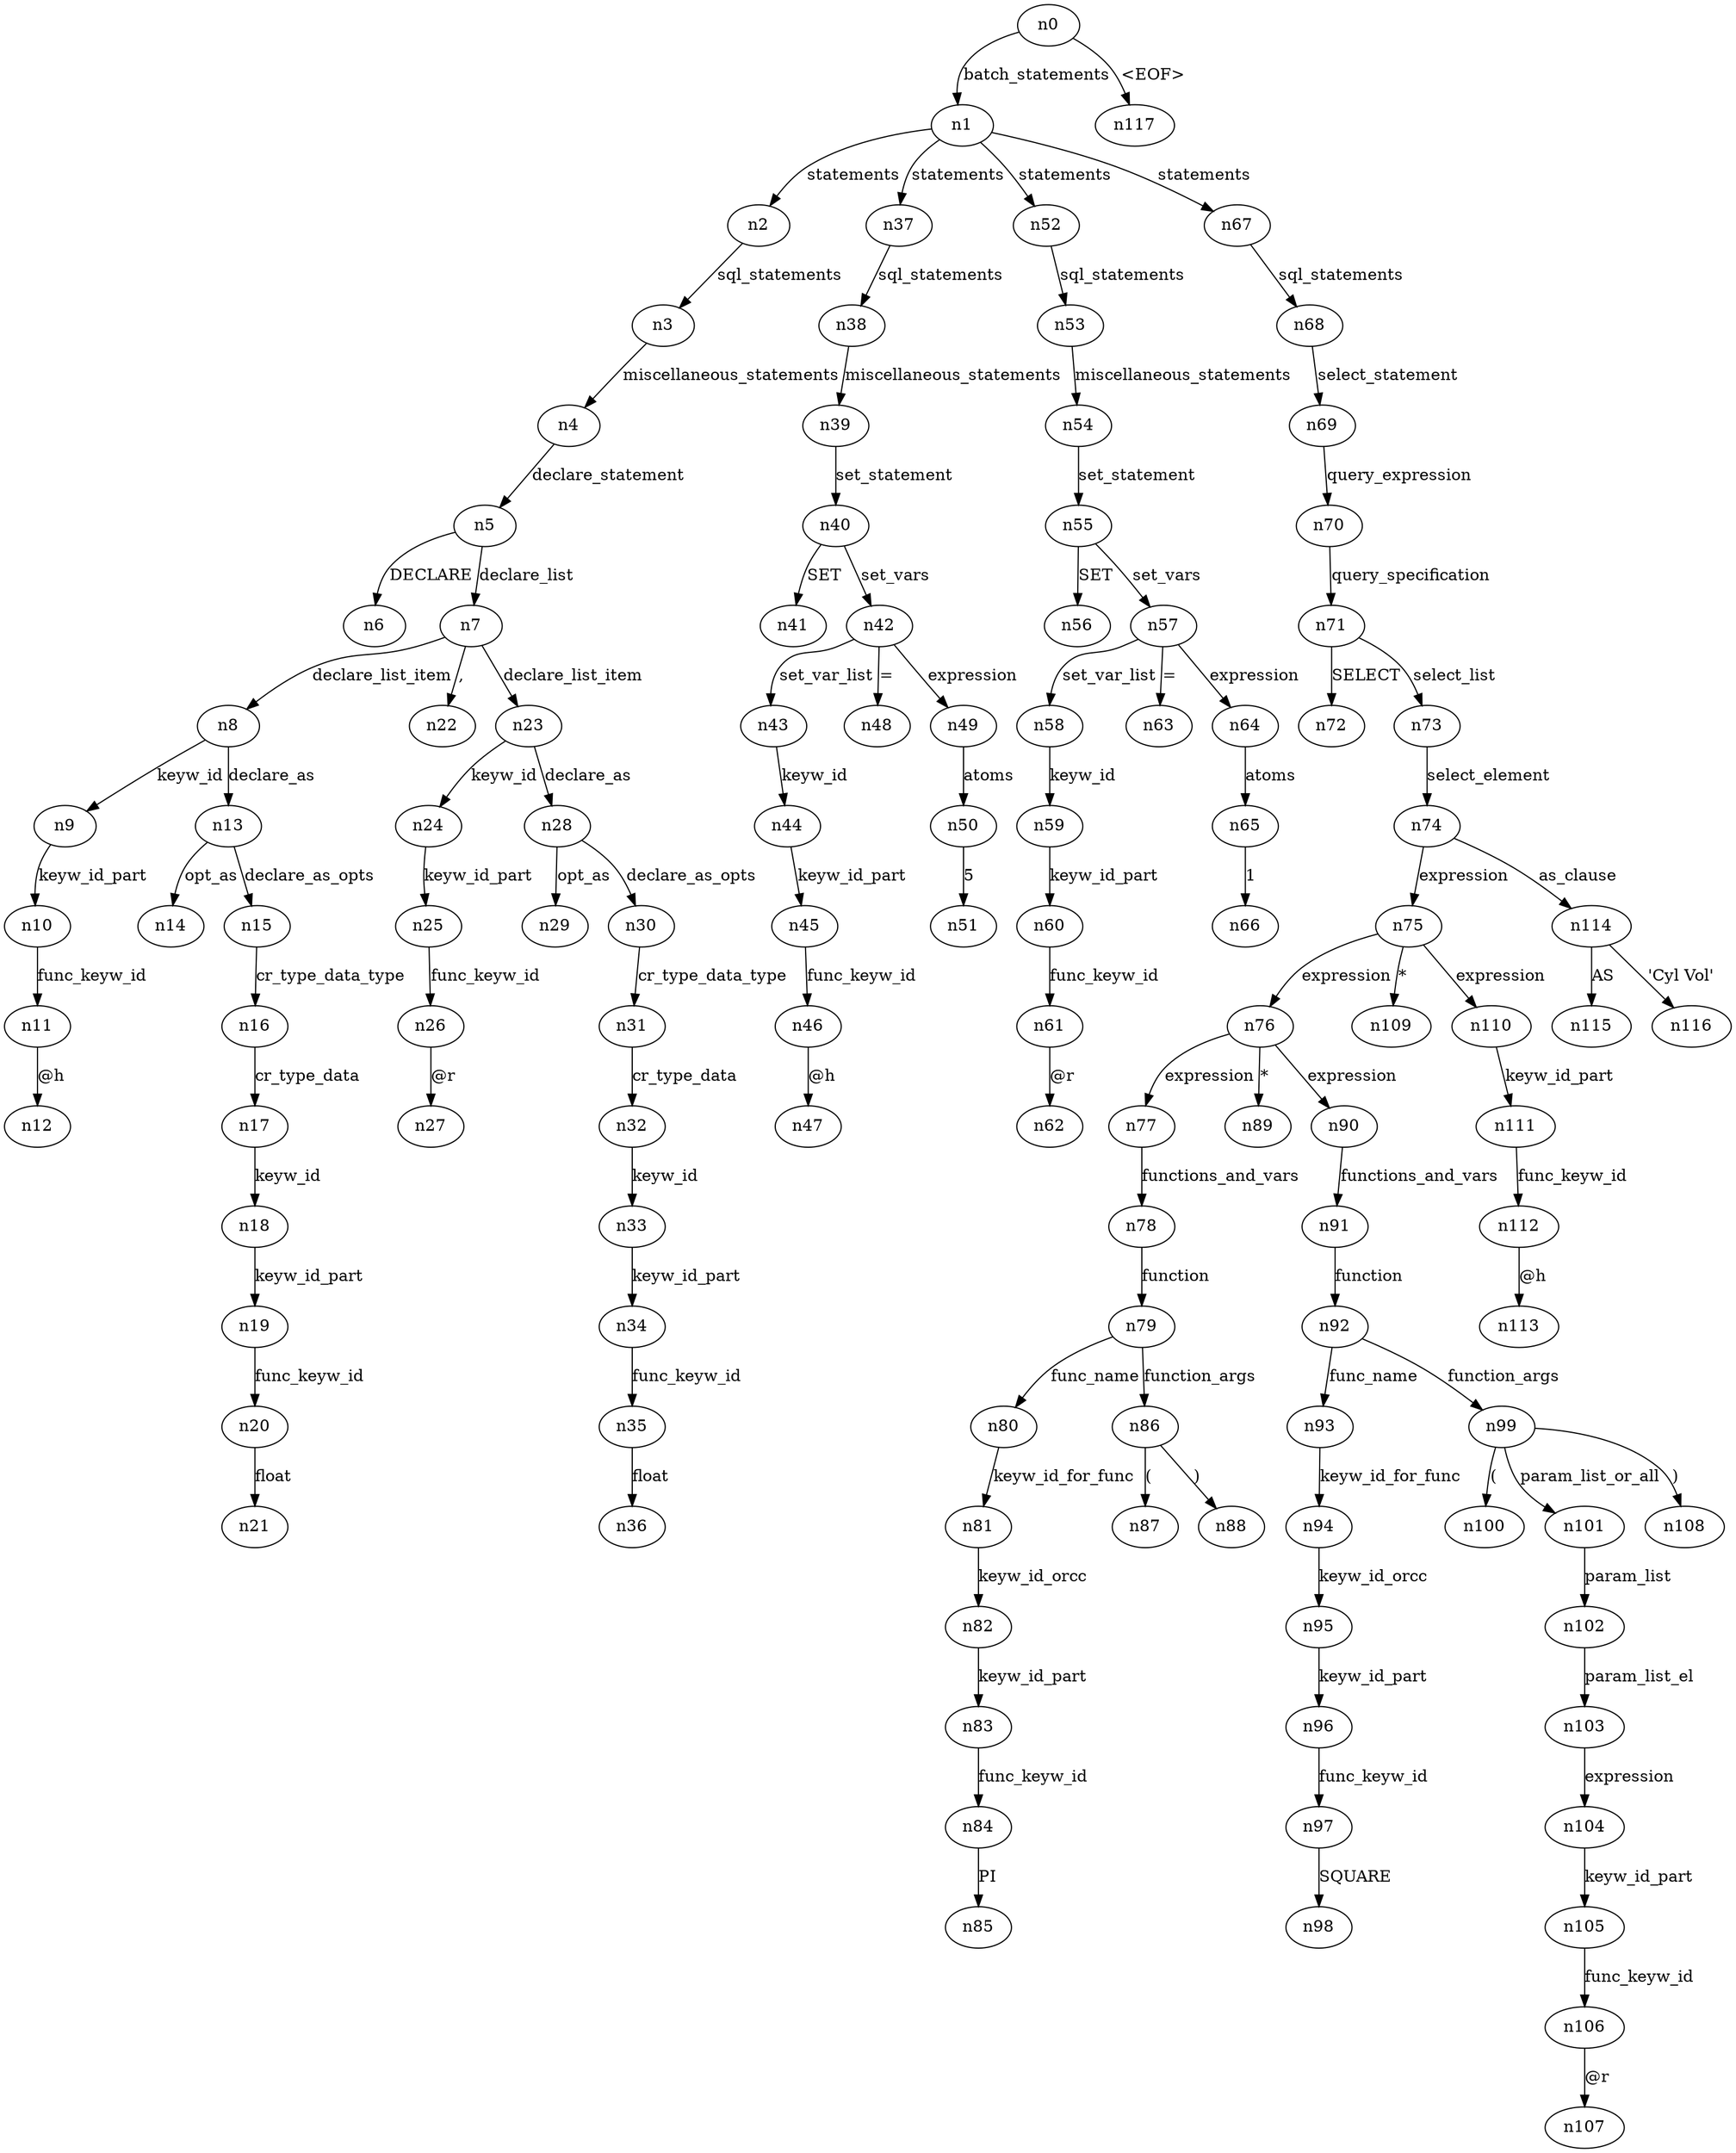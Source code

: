 digraph ParseTree {
  n0 -> n1 [label="batch_statements"];
  n1 -> n2 [label="statements"];
  n2 -> n3 [label="sql_statements"];
  n3 -> n4 [label="miscellaneous_statements"];
  n4 -> n5 [label="declare_statement"];
  n5 -> n6 [label="DECLARE"];
  n5 -> n7 [label="declare_list"];
  n7 -> n8 [label="declare_list_item"];
  n8 -> n9 [label="keyw_id"];
  n9 -> n10 [label="keyw_id_part"];
  n10 -> n11 [label="func_keyw_id"];
  n11 -> n12 [label="@h"];
  n8 -> n13 [label="declare_as"];
  n13 -> n14 [label="opt_as"];
  n13 -> n15 [label="declare_as_opts"];
  n15 -> n16 [label="cr_type_data_type"];
  n16 -> n17 [label="cr_type_data"];
  n17 -> n18 [label="keyw_id"];
  n18 -> n19 [label="keyw_id_part"];
  n19 -> n20 [label="func_keyw_id"];
  n20 -> n21 [label="float"];
  n7 -> n22 [label=","];
  n7 -> n23 [label="declare_list_item"];
  n23 -> n24 [label="keyw_id"];
  n24 -> n25 [label="keyw_id_part"];
  n25 -> n26 [label="func_keyw_id"];
  n26 -> n27 [label="@r"];
  n23 -> n28 [label="declare_as"];
  n28 -> n29 [label="opt_as"];
  n28 -> n30 [label="declare_as_opts"];
  n30 -> n31 [label="cr_type_data_type"];
  n31 -> n32 [label="cr_type_data"];
  n32 -> n33 [label="keyw_id"];
  n33 -> n34 [label="keyw_id_part"];
  n34 -> n35 [label="func_keyw_id"];
  n35 -> n36 [label="float"];
  n1 -> n37 [label="statements"];
  n37 -> n38 [label="sql_statements"];
  n38 -> n39 [label="miscellaneous_statements"];
  n39 -> n40 [label="set_statement"];
  n40 -> n41 [label="SET"];
  n40 -> n42 [label="set_vars"];
  n42 -> n43 [label="set_var_list"];
  n43 -> n44 [label="keyw_id"];
  n44 -> n45 [label="keyw_id_part"];
  n45 -> n46 [label="func_keyw_id"];
  n46 -> n47 [label="@h"];
  n42 -> n48 [label="="];
  n42 -> n49 [label="expression"];
  n49 -> n50 [label="atoms"];
  n50 -> n51 [label="5"];
  n1 -> n52 [label="statements"];
  n52 -> n53 [label="sql_statements"];
  n53 -> n54 [label="miscellaneous_statements"];
  n54 -> n55 [label="set_statement"];
  n55 -> n56 [label="SET"];
  n55 -> n57 [label="set_vars"];
  n57 -> n58 [label="set_var_list"];
  n58 -> n59 [label="keyw_id"];
  n59 -> n60 [label="keyw_id_part"];
  n60 -> n61 [label="func_keyw_id"];
  n61 -> n62 [label="@r"];
  n57 -> n63 [label="="];
  n57 -> n64 [label="expression"];
  n64 -> n65 [label="atoms"];
  n65 -> n66 [label="1"];
  n1 -> n67 [label="statements"];
  n67 -> n68 [label="sql_statements"];
  n68 -> n69 [label="select_statement"];
  n69 -> n70 [label="query_expression"];
  n70 -> n71 [label="query_specification"];
  n71 -> n72 [label="SELECT"];
  n71 -> n73 [label="select_list"];
  n73 -> n74 [label="select_element"];
  n74 -> n75 [label="expression"];
  n75 -> n76 [label="expression"];
  n76 -> n77 [label="expression"];
  n77 -> n78 [label="functions_and_vars"];
  n78 -> n79 [label="function"];
  n79 -> n80 [label="func_name"];
  n80 -> n81 [label="keyw_id_for_func"];
  n81 -> n82 [label="keyw_id_orcc"];
  n82 -> n83 [label="keyw_id_part"];
  n83 -> n84 [label="func_keyw_id"];
  n84 -> n85 [label="PI"];
  n79 -> n86 [label="function_args"];
  n86 -> n87 [label="("];
  n86 -> n88 [label=")"];
  n76 -> n89 [label="*"];
  n76 -> n90 [label="expression"];
  n90 -> n91 [label="functions_and_vars"];
  n91 -> n92 [label="function"];
  n92 -> n93 [label="func_name"];
  n93 -> n94 [label="keyw_id_for_func"];
  n94 -> n95 [label="keyw_id_orcc"];
  n95 -> n96 [label="keyw_id_part"];
  n96 -> n97 [label="func_keyw_id"];
  n97 -> n98 [label="SQUARE"];
  n92 -> n99 [label="function_args"];
  n99 -> n100 [label="("];
  n99 -> n101 [label="param_list_or_all"];
  n101 -> n102 [label="param_list"];
  n102 -> n103 [label="param_list_el"];
  n103 -> n104 [label="expression"];
  n104 -> n105 [label="keyw_id_part"];
  n105 -> n106 [label="func_keyw_id"];
  n106 -> n107 [label="@r"];
  n99 -> n108 [label=")"];
  n75 -> n109 [label="*"];
  n75 -> n110 [label="expression"];
  n110 -> n111 [label="keyw_id_part"];
  n111 -> n112 [label="func_keyw_id"];
  n112 -> n113 [label="@h"];
  n74 -> n114 [label="as_clause"];
  n114 -> n115 [label="AS"];
  n114 -> n116 [label="'Cyl Vol'"];
  n0 -> n117 [label="<EOF>"];
}